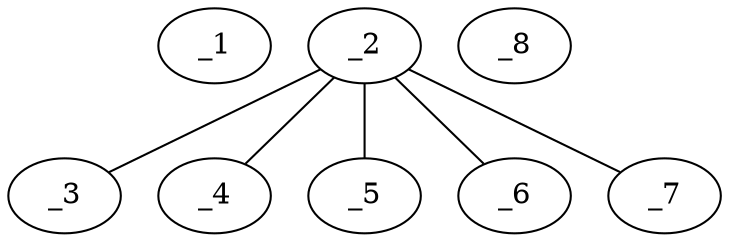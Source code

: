 graph molid630612 {
	_1	 [charge="-1",
		chem=10,
		symbol="Br ",
		x=2,
		y=0];
	_2	 [charge=3,
		chem=11,
		symbol="Co ",
		x="4.866",
		y=0];
	_3	 [charge=0,
		chem=4,
		symbol="N  ",
		x="5.7321",
		y="0.5"];
	_2 -- _3	 [valence=1];
	_4	 [charge=0,
		chem=4,
		symbol="N  ",
		x=4,
		y="-0.5"];
	_2 -- _4	 [valence=1];
	_5	 [charge=0,
		chem=4,
		symbol="N  ",
		x="5.7321",
		y="-0.5"];
	_2 -- _5	 [valence=1];
	_6	 [charge=0,
		chem=4,
		symbol="N  ",
		x="4.866",
		y=1];
	_2 -- _6	 [valence=1];
	_7	 [charge=0,
		chem=4,
		symbol="N  ",
		x="4.866",
		y="-1"];
	_2 -- _7	 [valence=1];
	_8	 [charge="-1",
		chem=10,
		symbol="Br ",
		x=4,
		y="0.5"];
}
